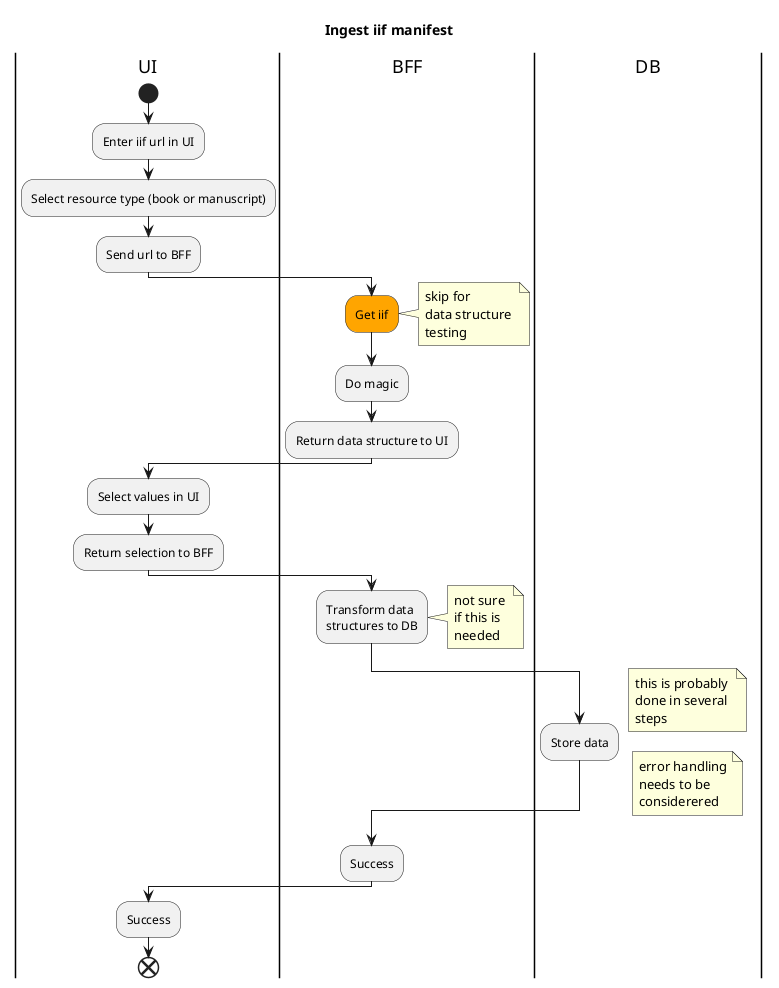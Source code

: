 @startuml
title Ingest iif manifest
|UI|
start
:Enter iif url in UI;
:Select resource type (book or manuscript);
:Send url to BFF;
|BFF|
#orange:Get iif; 
note right
skip for 
data structure 
testing
end note
:Do magic;
:Return data structure to UI;
|UI|
:Select values in UI;
:Return selection to BFF;
|BFF|
:Transform data 
structures to DB;
note right
not sure 
if this is
needed
end note
|DB|
:Store data;
note right
this is probably
done in several 
steps
end note
note right
error handling
needs to be
considerered
end note
|BFF|
:Success;
|UI|
:Success;
end

@enduml